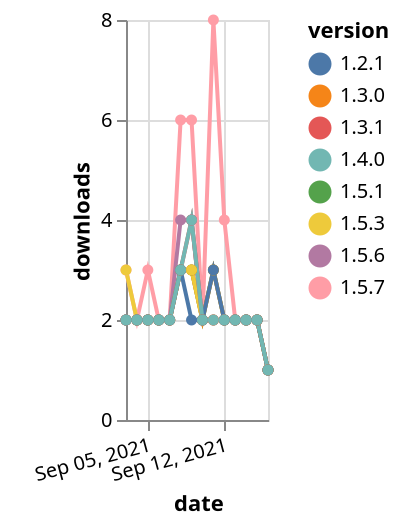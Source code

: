 {"$schema": "https://vega.github.io/schema/vega-lite/v5.json", "description": "A simple bar chart with embedded data.", "data": {"values": [{"date": "2021-09-03", "total": 2470, "delta": 3, "version": "1.5.7"}, {"date": "2021-09-04", "total": 2472, "delta": 2, "version": "1.5.7"}, {"date": "2021-09-05", "total": 2475, "delta": 3, "version": "1.5.7"}, {"date": "2021-09-06", "total": 2477, "delta": 2, "version": "1.5.7"}, {"date": "2021-09-07", "total": 2479, "delta": 2, "version": "1.5.7"}, {"date": "2021-09-08", "total": 2485, "delta": 6, "version": "1.5.7"}, {"date": "2021-09-09", "total": 2491, "delta": 6, "version": "1.5.7"}, {"date": "2021-09-10", "total": 2493, "delta": 2, "version": "1.5.7"}, {"date": "2021-09-11", "total": 2501, "delta": 8, "version": "1.5.7"}, {"date": "2021-09-12", "total": 2505, "delta": 4, "version": "1.5.7"}, {"date": "2021-09-13", "total": 2507, "delta": 2, "version": "1.5.7"}, {"date": "2021-09-14", "total": 2509, "delta": 2, "version": "1.5.7"}, {"date": "2021-09-15", "total": 2511, "delta": 2, "version": "1.5.7"}, {"date": "2021-09-16", "total": 2512, "delta": 1, "version": "1.5.7"}, {"date": "2021-09-03", "total": 2561, "delta": 2, "version": "1.5.6"}, {"date": "2021-09-04", "total": 2563, "delta": 2, "version": "1.5.6"}, {"date": "2021-09-05", "total": 2565, "delta": 2, "version": "1.5.6"}, {"date": "2021-09-06", "total": 2567, "delta": 2, "version": "1.5.6"}, {"date": "2021-09-07", "total": 2569, "delta": 2, "version": "1.5.6"}, {"date": "2021-09-08", "total": 2573, "delta": 4, "version": "1.5.6"}, {"date": "2021-09-09", "total": 2577, "delta": 4, "version": "1.5.6"}, {"date": "2021-09-10", "total": 2579, "delta": 2, "version": "1.5.6"}, {"date": "2021-09-11", "total": 2581, "delta": 2, "version": "1.5.6"}, {"date": "2021-09-12", "total": 2583, "delta": 2, "version": "1.5.6"}, {"date": "2021-09-13", "total": 2585, "delta": 2, "version": "1.5.6"}, {"date": "2021-09-14", "total": 2587, "delta": 2, "version": "1.5.6"}, {"date": "2021-09-15", "total": 2589, "delta": 2, "version": "1.5.6"}, {"date": "2021-09-16", "total": 2590, "delta": 1, "version": "1.5.6"}, {"date": "2021-09-03", "total": 2575, "delta": 2, "version": "1.5.1"}, {"date": "2021-09-04", "total": 2577, "delta": 2, "version": "1.5.1"}, {"date": "2021-09-05", "total": 2579, "delta": 2, "version": "1.5.1"}, {"date": "2021-09-06", "total": 2581, "delta": 2, "version": "1.5.1"}, {"date": "2021-09-07", "total": 2583, "delta": 2, "version": "1.5.1"}, {"date": "2021-09-08", "total": 2586, "delta": 3, "version": "1.5.1"}, {"date": "2021-09-09", "total": 2589, "delta": 3, "version": "1.5.1"}, {"date": "2021-09-10", "total": 2591, "delta": 2, "version": "1.5.1"}, {"date": "2021-09-11", "total": 2594, "delta": 3, "version": "1.5.1"}, {"date": "2021-09-12", "total": 2596, "delta": 2, "version": "1.5.1"}, {"date": "2021-09-13", "total": 2598, "delta": 2, "version": "1.5.1"}, {"date": "2021-09-14", "total": 2600, "delta": 2, "version": "1.5.1"}, {"date": "2021-09-15", "total": 2602, "delta": 2, "version": "1.5.1"}, {"date": "2021-09-16", "total": 2603, "delta": 1, "version": "1.5.1"}, {"date": "2021-09-03", "total": 2718, "delta": 2, "version": "1.3.0"}, {"date": "2021-09-04", "total": 2720, "delta": 2, "version": "1.3.0"}, {"date": "2021-09-05", "total": 2722, "delta": 2, "version": "1.3.0"}, {"date": "2021-09-06", "total": 2724, "delta": 2, "version": "1.3.0"}, {"date": "2021-09-07", "total": 2726, "delta": 2, "version": "1.3.0"}, {"date": "2021-09-08", "total": 2729, "delta": 3, "version": "1.3.0"}, {"date": "2021-09-09", "total": 2732, "delta": 3, "version": "1.3.0"}, {"date": "2021-09-10", "total": 2734, "delta": 2, "version": "1.3.0"}, {"date": "2021-09-11", "total": 2737, "delta": 3, "version": "1.3.0"}, {"date": "2021-09-12", "total": 2739, "delta": 2, "version": "1.3.0"}, {"date": "2021-09-13", "total": 2741, "delta": 2, "version": "1.3.0"}, {"date": "2021-09-14", "total": 2743, "delta": 2, "version": "1.3.0"}, {"date": "2021-09-15", "total": 2745, "delta": 2, "version": "1.3.0"}, {"date": "2021-09-16", "total": 2746, "delta": 1, "version": "1.3.0"}, {"date": "2021-09-03", "total": 2631, "delta": 3, "version": "1.5.3"}, {"date": "2021-09-04", "total": 2633, "delta": 2, "version": "1.5.3"}, {"date": "2021-09-05", "total": 2635, "delta": 2, "version": "1.5.3"}, {"date": "2021-09-06", "total": 2637, "delta": 2, "version": "1.5.3"}, {"date": "2021-09-07", "total": 2639, "delta": 2, "version": "1.5.3"}, {"date": "2021-09-08", "total": 2642, "delta": 3, "version": "1.5.3"}, {"date": "2021-09-09", "total": 2645, "delta": 3, "version": "1.5.3"}, {"date": "2021-09-10", "total": 2647, "delta": 2, "version": "1.5.3"}, {"date": "2021-09-11", "total": 2649, "delta": 2, "version": "1.5.3"}, {"date": "2021-09-12", "total": 2651, "delta": 2, "version": "1.5.3"}, {"date": "2021-09-13", "total": 2653, "delta": 2, "version": "1.5.3"}, {"date": "2021-09-14", "total": 2655, "delta": 2, "version": "1.5.3"}, {"date": "2021-09-15", "total": 2657, "delta": 2, "version": "1.5.3"}, {"date": "2021-09-16", "total": 2658, "delta": 1, "version": "1.5.3"}, {"date": "2021-09-03", "total": 2618, "delta": 2, "version": "1.3.1"}, {"date": "2021-09-04", "total": 2620, "delta": 2, "version": "1.3.1"}, {"date": "2021-09-05", "total": 2622, "delta": 2, "version": "1.3.1"}, {"date": "2021-09-06", "total": 2624, "delta": 2, "version": "1.3.1"}, {"date": "2021-09-07", "total": 2626, "delta": 2, "version": "1.3.1"}, {"date": "2021-09-08", "total": 2629, "delta": 3, "version": "1.3.1"}, {"date": "2021-09-09", "total": 2633, "delta": 4, "version": "1.3.1"}, {"date": "2021-09-10", "total": 2635, "delta": 2, "version": "1.3.1"}, {"date": "2021-09-11", "total": 2637, "delta": 2, "version": "1.3.1"}, {"date": "2021-09-12", "total": 2639, "delta": 2, "version": "1.3.1"}, {"date": "2021-09-13", "total": 2641, "delta": 2, "version": "1.3.1"}, {"date": "2021-09-14", "total": 2643, "delta": 2, "version": "1.3.1"}, {"date": "2021-09-15", "total": 2645, "delta": 2, "version": "1.3.1"}, {"date": "2021-09-16", "total": 2646, "delta": 1, "version": "1.3.1"}, {"date": "2021-09-03", "total": 2555, "delta": 2, "version": "1.2.1"}, {"date": "2021-09-04", "total": 2557, "delta": 2, "version": "1.2.1"}, {"date": "2021-09-05", "total": 2559, "delta": 2, "version": "1.2.1"}, {"date": "2021-09-06", "total": 2561, "delta": 2, "version": "1.2.1"}, {"date": "2021-09-07", "total": 2563, "delta": 2, "version": "1.2.1"}, {"date": "2021-09-08", "total": 2566, "delta": 3, "version": "1.2.1"}, {"date": "2021-09-09", "total": 2568, "delta": 2, "version": "1.2.1"}, {"date": "2021-09-10", "total": 2570, "delta": 2, "version": "1.2.1"}, {"date": "2021-09-11", "total": 2573, "delta": 3, "version": "1.2.1"}, {"date": "2021-09-12", "total": 2575, "delta": 2, "version": "1.2.1"}, {"date": "2021-09-13", "total": 2577, "delta": 2, "version": "1.2.1"}, {"date": "2021-09-14", "total": 2579, "delta": 2, "version": "1.2.1"}, {"date": "2021-09-15", "total": 2581, "delta": 2, "version": "1.2.1"}, {"date": "2021-09-16", "total": 2582, "delta": 1, "version": "1.2.1"}, {"date": "2021-09-03", "total": 2605, "delta": 2, "version": "1.4.0"}, {"date": "2021-09-04", "total": 2607, "delta": 2, "version": "1.4.0"}, {"date": "2021-09-05", "total": 2609, "delta": 2, "version": "1.4.0"}, {"date": "2021-09-06", "total": 2611, "delta": 2, "version": "1.4.0"}, {"date": "2021-09-07", "total": 2613, "delta": 2, "version": "1.4.0"}, {"date": "2021-09-08", "total": 2616, "delta": 3, "version": "1.4.0"}, {"date": "2021-09-09", "total": 2620, "delta": 4, "version": "1.4.0"}, {"date": "2021-09-10", "total": 2622, "delta": 2, "version": "1.4.0"}, {"date": "2021-09-11", "total": 2624, "delta": 2, "version": "1.4.0"}, {"date": "2021-09-12", "total": 2626, "delta": 2, "version": "1.4.0"}, {"date": "2021-09-13", "total": 2628, "delta": 2, "version": "1.4.0"}, {"date": "2021-09-14", "total": 2630, "delta": 2, "version": "1.4.0"}, {"date": "2021-09-15", "total": 2632, "delta": 2, "version": "1.4.0"}, {"date": "2021-09-16", "total": 2633, "delta": 1, "version": "1.4.0"}]}, "width": "container", "mark": {"type": "line", "point": {"filled": true}}, "encoding": {"x": {"field": "date", "type": "temporal", "timeUnit": "yearmonthdate", "title": "date", "axis": {"labelAngle": -15}}, "y": {"field": "delta", "type": "quantitative", "title": "downloads"}, "color": {"field": "version", "type": "nominal"}, "tooltip": {"field": "delta"}}}